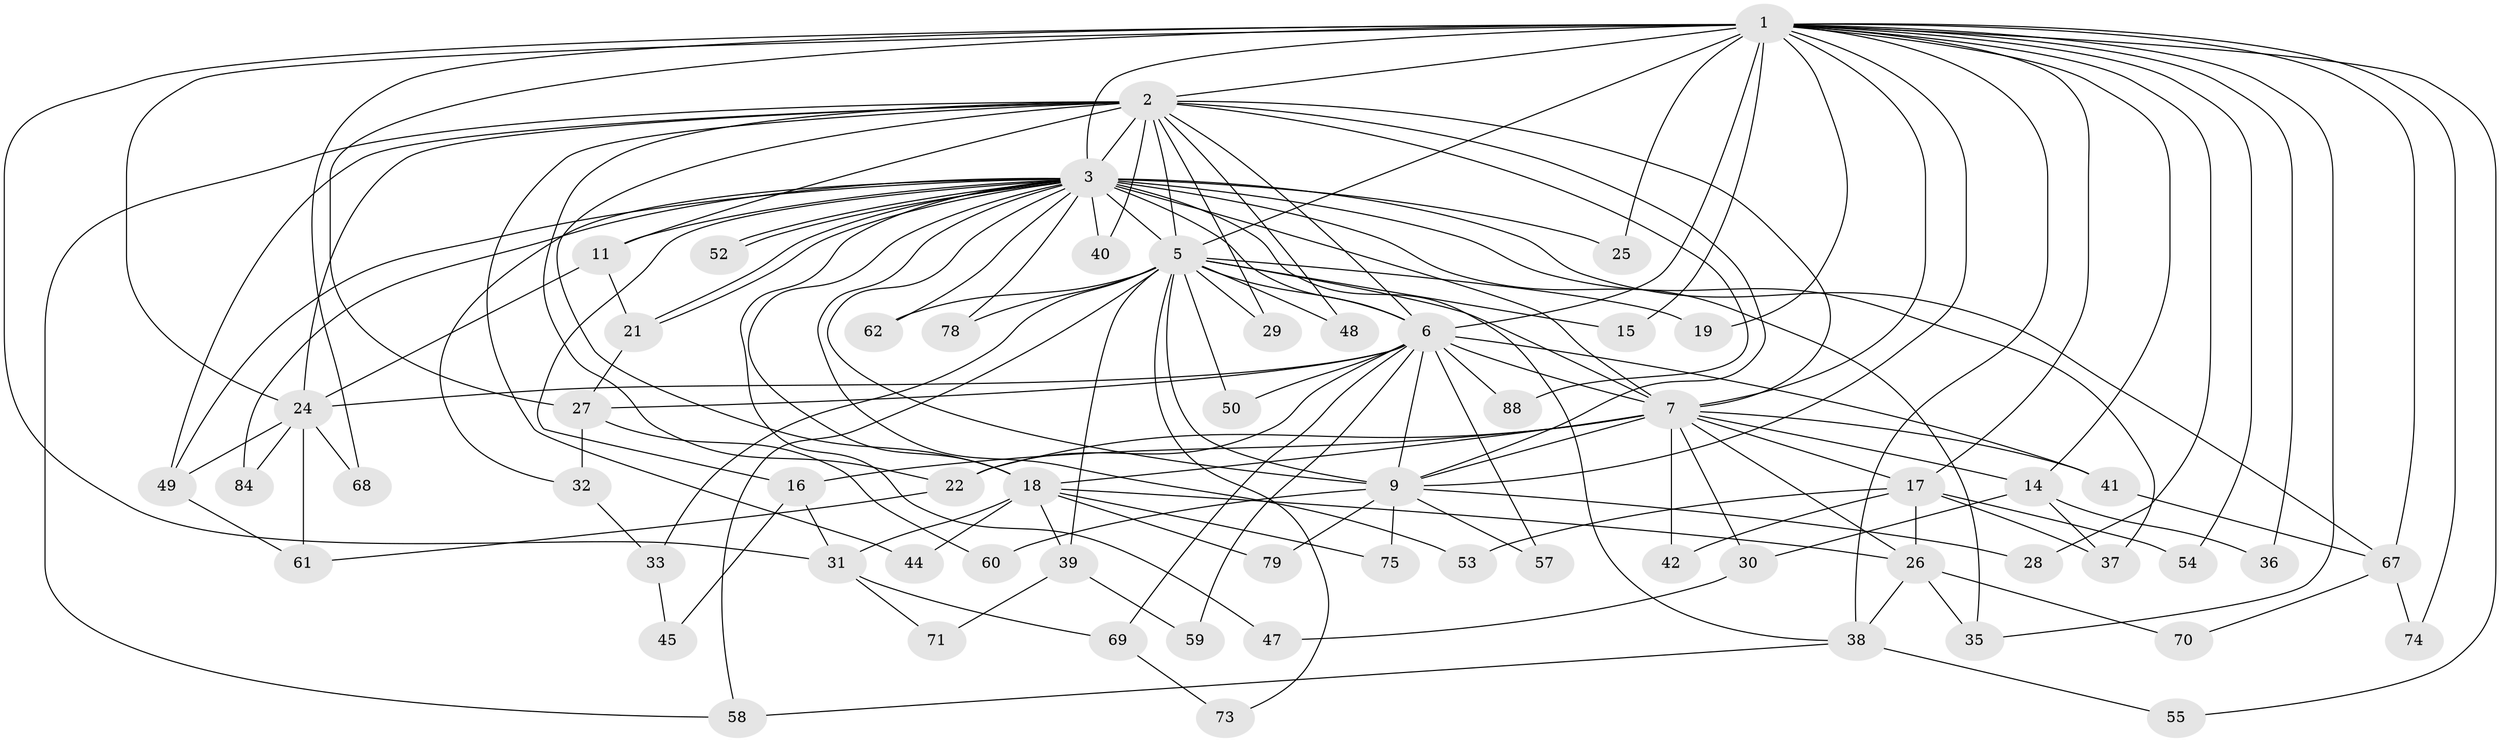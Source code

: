 // Generated by graph-tools (version 1.1) at 2025/51/02/27/25 19:51:42]
// undirected, 62 vertices, 146 edges
graph export_dot {
graph [start="1"]
  node [color=gray90,style=filled];
  1 [super="+8"];
  2 [super="+23"];
  3 [super="+4"];
  5 [super="+10"];
  6 [super="+13"];
  7 [super="+81"];
  9 [super="+12"];
  11 [super="+34"];
  14 [super="+72"];
  15;
  16 [super="+86"];
  17 [super="+51"];
  18 [super="+83"];
  19 [super="+20"];
  21 [super="+56"];
  22 [super="+82"];
  24 [super="+63"];
  25;
  26 [super="+43"];
  27 [super="+87"];
  28;
  29;
  30;
  31;
  32;
  33;
  35 [super="+65"];
  36;
  37;
  38 [super="+64"];
  39;
  40;
  41;
  42 [super="+46"];
  44;
  45;
  47;
  48;
  49 [super="+85"];
  50;
  52;
  53;
  54 [super="+80"];
  55;
  57;
  58 [super="+76"];
  59;
  60;
  61 [super="+66"];
  62;
  67 [super="+77"];
  68;
  69;
  70;
  71;
  73;
  74;
  75;
  78;
  79;
  84;
  88;
  1 -- 2 [weight=2];
  1 -- 3 [weight=4];
  1 -- 5 [weight=4];
  1 -- 6 [weight=3];
  1 -- 7 [weight=2];
  1 -- 9 [weight=3];
  1 -- 14;
  1 -- 19;
  1 -- 24;
  1 -- 54;
  1 -- 55;
  1 -- 68;
  1 -- 74;
  1 -- 15;
  1 -- 17 [weight=2];
  1 -- 25;
  1 -- 27;
  1 -- 28;
  1 -- 31;
  1 -- 36;
  1 -- 38;
  1 -- 35;
  1 -- 67;
  2 -- 3 [weight=3];
  2 -- 5 [weight=2];
  2 -- 6;
  2 -- 7;
  2 -- 9;
  2 -- 11;
  2 -- 18;
  2 -- 22;
  2 -- 24;
  2 -- 29;
  2 -- 40;
  2 -- 44;
  2 -- 48;
  2 -- 49;
  2 -- 58;
  2 -- 88;
  3 -- 5 [weight=4];
  3 -- 6 [weight=2];
  3 -- 7 [weight=2];
  3 -- 9 [weight=2];
  3 -- 11;
  3 -- 18;
  3 -- 21;
  3 -- 21;
  3 -- 35;
  3 -- 40;
  3 -- 49;
  3 -- 52;
  3 -- 52;
  3 -- 62;
  3 -- 67;
  3 -- 78;
  3 -- 16;
  3 -- 84;
  3 -- 25;
  3 -- 32;
  3 -- 37;
  3 -- 47;
  3 -- 53;
  3 -- 38;
  5 -- 6 [weight=2];
  5 -- 7 [weight=3];
  5 -- 9 [weight=2];
  5 -- 29;
  5 -- 39;
  5 -- 73;
  5 -- 33;
  5 -- 78;
  5 -- 15;
  5 -- 48;
  5 -- 50;
  5 -- 19 [weight=2];
  5 -- 62;
  5 -- 58;
  6 -- 7;
  6 -- 9;
  6 -- 22;
  6 -- 27;
  6 -- 41;
  6 -- 50;
  6 -- 57;
  6 -- 59;
  6 -- 88;
  6 -- 69;
  6 -- 24;
  7 -- 9;
  7 -- 14;
  7 -- 16;
  7 -- 17;
  7 -- 30;
  7 -- 41;
  7 -- 42 [weight=2];
  7 -- 22;
  7 -- 18;
  7 -- 26;
  9 -- 28;
  9 -- 57;
  9 -- 60;
  9 -- 75;
  9 -- 79;
  11 -- 24;
  11 -- 21;
  14 -- 30;
  14 -- 36;
  14 -- 37;
  16 -- 45;
  16 -- 31;
  17 -- 26;
  17 -- 37;
  17 -- 42;
  17 -- 54 [weight=2];
  17 -- 53;
  18 -- 26;
  18 -- 31;
  18 -- 39;
  18 -- 44;
  18 -- 75;
  18 -- 79;
  21 -- 27;
  22 -- 61;
  24 -- 68;
  24 -- 84;
  24 -- 61;
  24 -- 49;
  26 -- 35;
  26 -- 38;
  26 -- 70;
  27 -- 32;
  27 -- 60;
  30 -- 47;
  31 -- 69;
  31 -- 71;
  32 -- 33;
  33 -- 45;
  38 -- 55;
  38 -- 58;
  39 -- 59;
  39 -- 71;
  41 -- 67;
  49 -- 61;
  67 -- 70;
  67 -- 74;
  69 -- 73;
}
